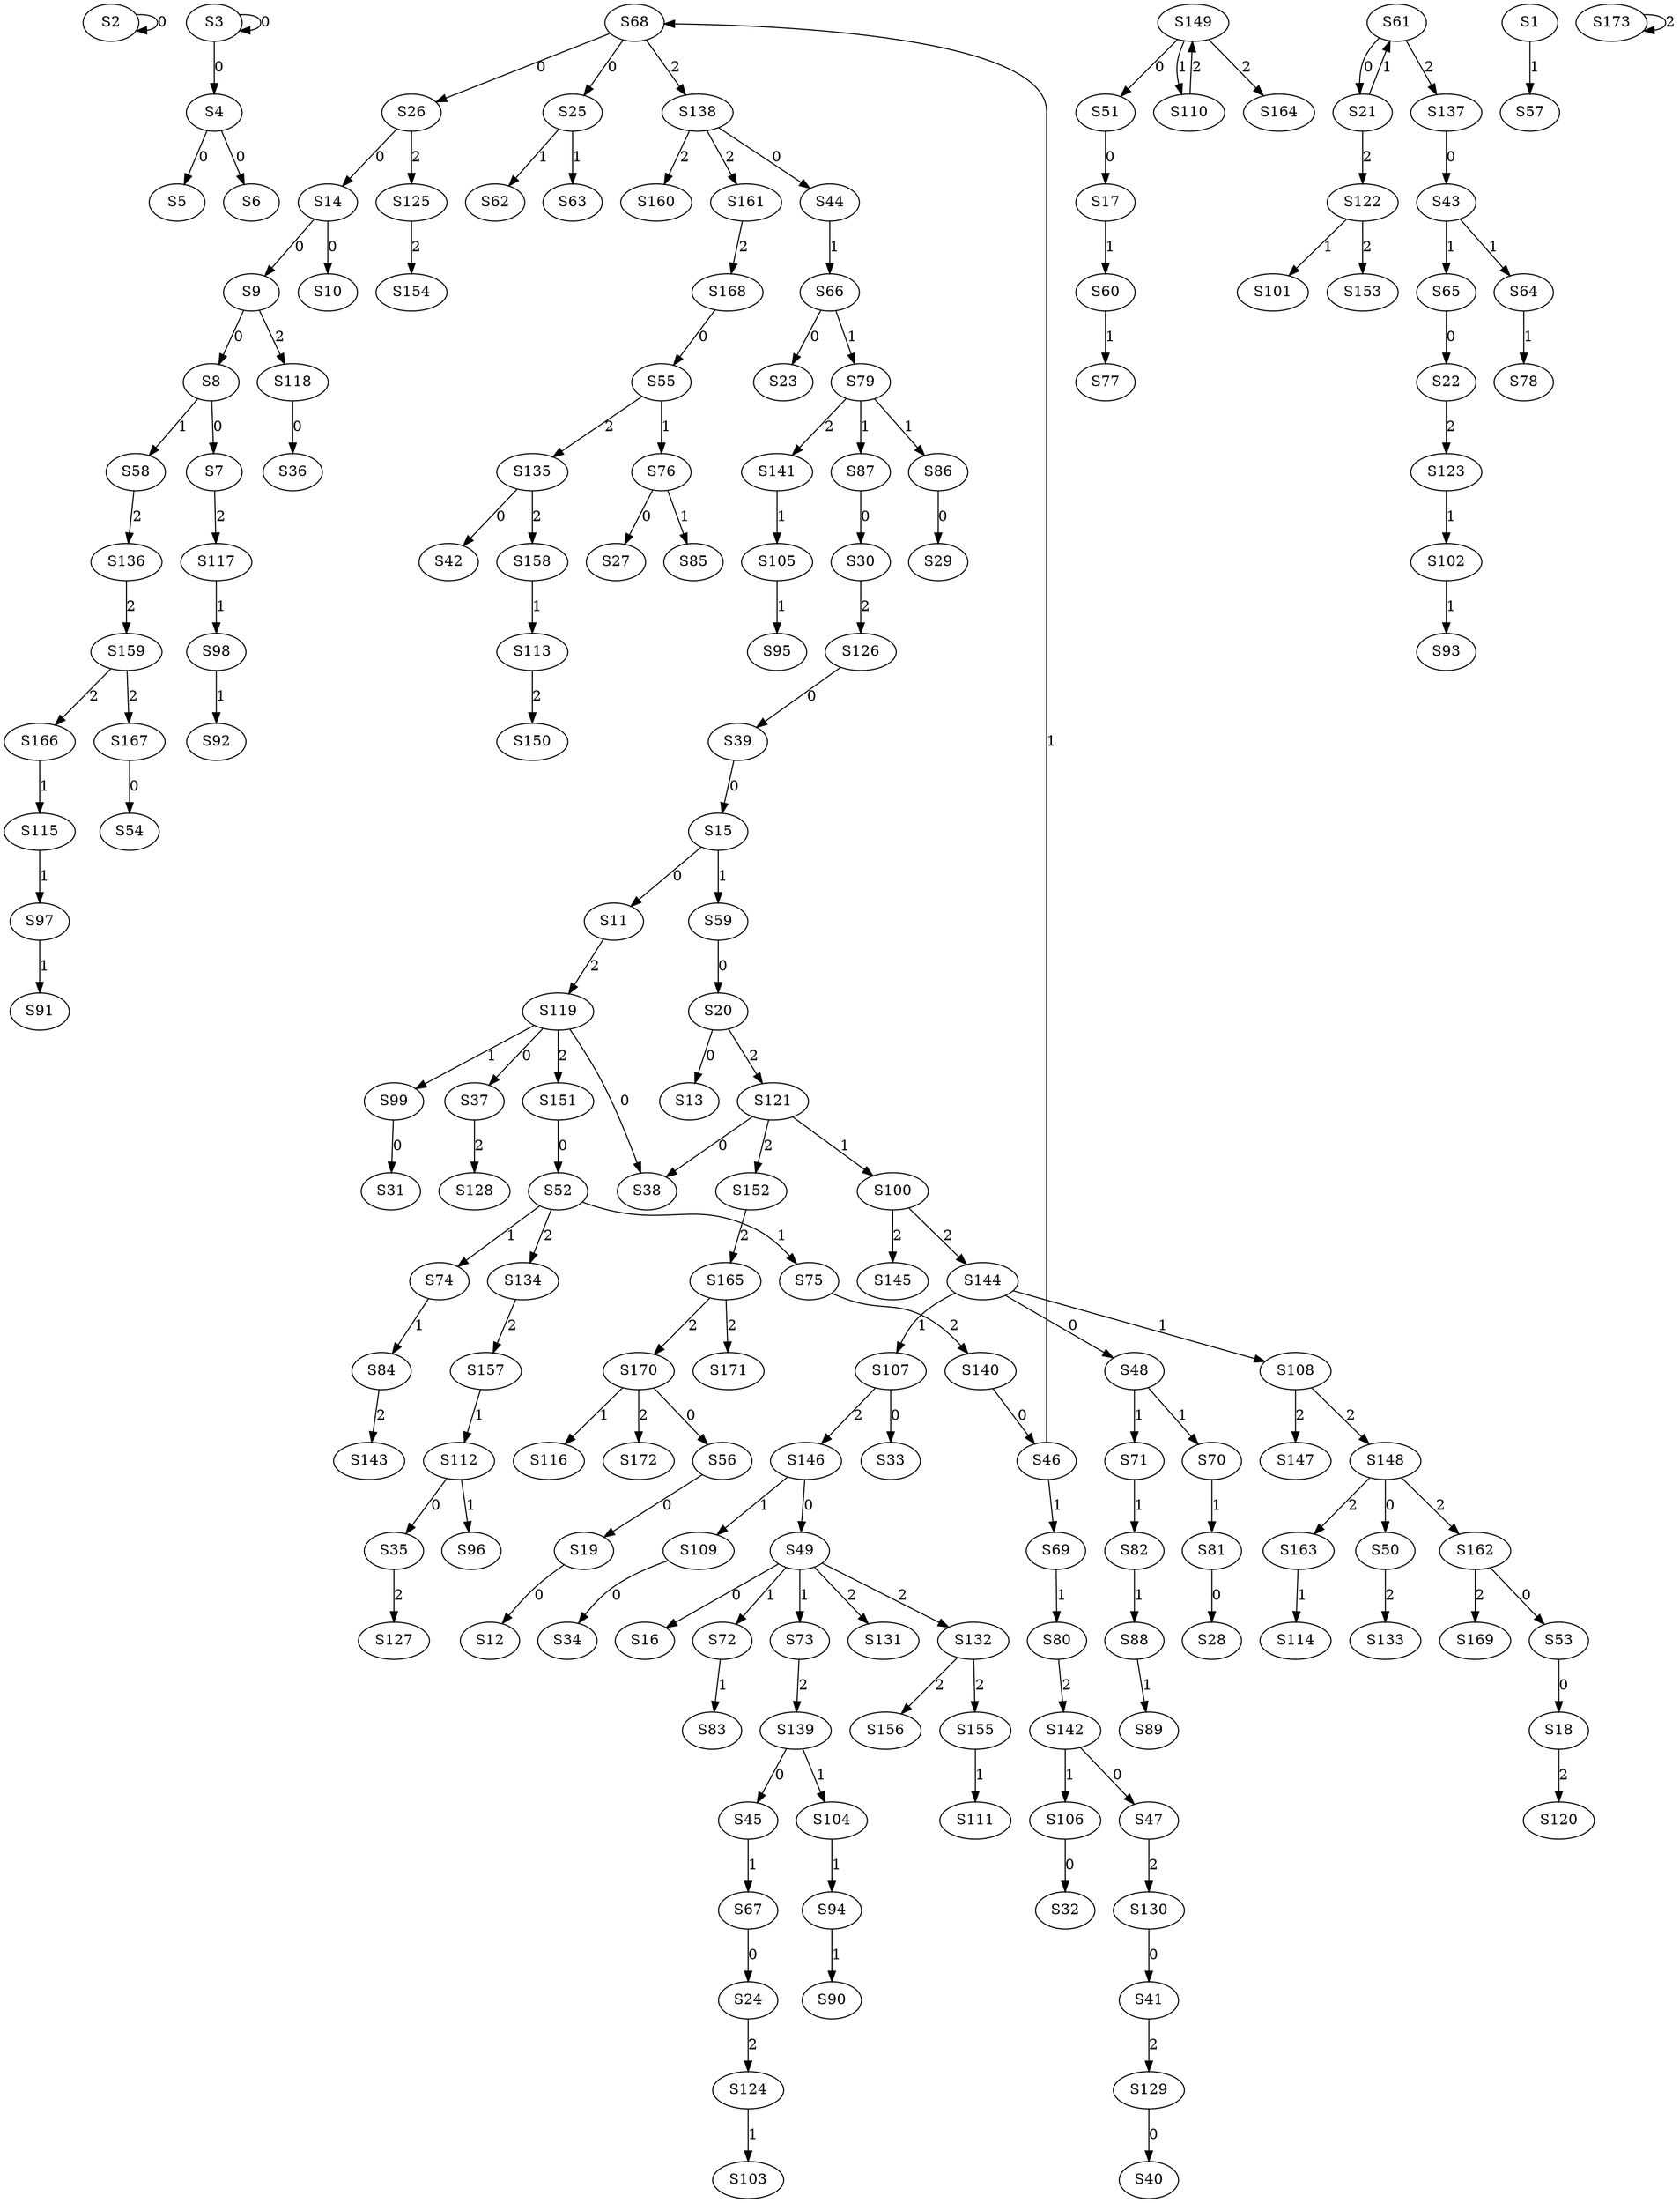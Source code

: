 strict digraph {
	S2 -> S2 [ label = 0 ];
	S3 -> S3 [ label = 0 ];
	S3 -> S4 [ label = 0 ];
	S4 -> S5 [ label = 0 ];
	S4 -> S6 [ label = 0 ];
	S8 -> S7 [ label = 0 ];
	S9 -> S8 [ label = 0 ];
	S14 -> S9 [ label = 0 ];
	S14 -> S10 [ label = 0 ];
	S15 -> S11 [ label = 0 ];
	S19 -> S12 [ label = 0 ];
	S20 -> S13 [ label = 0 ];
	S26 -> S14 [ label = 0 ];
	S39 -> S15 [ label = 0 ];
	S49 -> S16 [ label = 0 ];
	S51 -> S17 [ label = 0 ];
	S53 -> S18 [ label = 0 ];
	S56 -> S19 [ label = 0 ];
	S59 -> S20 [ label = 0 ];
	S61 -> S21 [ label = 0 ];
	S65 -> S22 [ label = 0 ];
	S66 -> S23 [ label = 0 ];
	S67 -> S24 [ label = 0 ];
	S68 -> S25 [ label = 0 ];
	S68 -> S26 [ label = 0 ];
	S76 -> S27 [ label = 0 ];
	S81 -> S28 [ label = 0 ];
	S86 -> S29 [ label = 0 ];
	S87 -> S30 [ label = 0 ];
	S99 -> S31 [ label = 0 ];
	S106 -> S32 [ label = 0 ];
	S107 -> S33 [ label = 0 ];
	S109 -> S34 [ label = 0 ];
	S112 -> S35 [ label = 0 ];
	S118 -> S36 [ label = 0 ];
	S119 -> S37 [ label = 0 ];
	S119 -> S38 [ label = 0 ];
	S126 -> S39 [ label = 0 ];
	S129 -> S40 [ label = 0 ];
	S130 -> S41 [ label = 0 ];
	S135 -> S42 [ label = 0 ];
	S137 -> S43 [ label = 0 ];
	S138 -> S44 [ label = 0 ];
	S139 -> S45 [ label = 0 ];
	S140 -> S46 [ label = 0 ];
	S142 -> S47 [ label = 0 ];
	S144 -> S48 [ label = 0 ];
	S146 -> S49 [ label = 0 ];
	S148 -> S50 [ label = 0 ];
	S149 -> S51 [ label = 0 ];
	S151 -> S52 [ label = 0 ];
	S162 -> S53 [ label = 0 ];
	S167 -> S54 [ label = 0 ];
	S168 -> S55 [ label = 0 ];
	S170 -> S56 [ label = 0 ];
	S1 -> S57 [ label = 1 ];
	S8 -> S58 [ label = 1 ];
	S15 -> S59 [ label = 1 ];
	S17 -> S60 [ label = 1 ];
	S21 -> S61 [ label = 1 ];
	S25 -> S62 [ label = 1 ];
	S25 -> S63 [ label = 1 ];
	S43 -> S64 [ label = 1 ];
	S43 -> S65 [ label = 1 ];
	S44 -> S66 [ label = 1 ];
	S45 -> S67 [ label = 1 ];
	S46 -> S68 [ label = 1 ];
	S46 -> S69 [ label = 1 ];
	S48 -> S70 [ label = 1 ];
	S48 -> S71 [ label = 1 ];
	S49 -> S72 [ label = 1 ];
	S49 -> S73 [ label = 1 ];
	S52 -> S74 [ label = 1 ];
	S52 -> S75 [ label = 1 ];
	S55 -> S76 [ label = 1 ];
	S60 -> S77 [ label = 1 ];
	S64 -> S78 [ label = 1 ];
	S66 -> S79 [ label = 1 ];
	S69 -> S80 [ label = 1 ];
	S70 -> S81 [ label = 1 ];
	S71 -> S82 [ label = 1 ];
	S72 -> S83 [ label = 1 ];
	S74 -> S84 [ label = 1 ];
	S76 -> S85 [ label = 1 ];
	S79 -> S86 [ label = 1 ];
	S79 -> S87 [ label = 1 ];
	S82 -> S88 [ label = 1 ];
	S88 -> S89 [ label = 1 ];
	S94 -> S90 [ label = 1 ];
	S97 -> S91 [ label = 1 ];
	S98 -> S92 [ label = 1 ];
	S102 -> S93 [ label = 1 ];
	S104 -> S94 [ label = 1 ];
	S105 -> S95 [ label = 1 ];
	S112 -> S96 [ label = 1 ];
	S115 -> S97 [ label = 1 ];
	S117 -> S98 [ label = 1 ];
	S119 -> S99 [ label = 1 ];
	S121 -> S100 [ label = 1 ];
	S122 -> S101 [ label = 1 ];
	S123 -> S102 [ label = 1 ];
	S124 -> S103 [ label = 1 ];
	S139 -> S104 [ label = 1 ];
	S141 -> S105 [ label = 1 ];
	S142 -> S106 [ label = 1 ];
	S144 -> S107 [ label = 1 ];
	S144 -> S108 [ label = 1 ];
	S146 -> S109 [ label = 1 ];
	S149 -> S110 [ label = 1 ];
	S155 -> S111 [ label = 1 ];
	S157 -> S112 [ label = 1 ];
	S158 -> S113 [ label = 1 ];
	S163 -> S114 [ label = 1 ];
	S166 -> S115 [ label = 1 ];
	S170 -> S116 [ label = 1 ];
	S7 -> S117 [ label = 2 ];
	S9 -> S118 [ label = 2 ];
	S11 -> S119 [ label = 2 ];
	S18 -> S120 [ label = 2 ];
	S20 -> S121 [ label = 2 ];
	S21 -> S122 [ label = 2 ];
	S22 -> S123 [ label = 2 ];
	S24 -> S124 [ label = 2 ];
	S26 -> S125 [ label = 2 ];
	S30 -> S126 [ label = 2 ];
	S35 -> S127 [ label = 2 ];
	S37 -> S128 [ label = 2 ];
	S41 -> S129 [ label = 2 ];
	S47 -> S130 [ label = 2 ];
	S49 -> S131 [ label = 2 ];
	S49 -> S132 [ label = 2 ];
	S50 -> S133 [ label = 2 ];
	S52 -> S134 [ label = 2 ];
	S55 -> S135 [ label = 2 ];
	S58 -> S136 [ label = 2 ];
	S61 -> S137 [ label = 2 ];
	S68 -> S138 [ label = 2 ];
	S73 -> S139 [ label = 2 ];
	S75 -> S140 [ label = 2 ];
	S79 -> S141 [ label = 2 ];
	S80 -> S142 [ label = 2 ];
	S84 -> S143 [ label = 2 ];
	S100 -> S144 [ label = 2 ];
	S100 -> S145 [ label = 2 ];
	S107 -> S146 [ label = 2 ];
	S108 -> S147 [ label = 2 ];
	S108 -> S148 [ label = 2 ];
	S110 -> S149 [ label = 2 ];
	S113 -> S150 [ label = 2 ];
	S119 -> S151 [ label = 2 ];
	S121 -> S152 [ label = 2 ];
	S122 -> S153 [ label = 2 ];
	S125 -> S154 [ label = 2 ];
	S132 -> S155 [ label = 2 ];
	S132 -> S156 [ label = 2 ];
	S134 -> S157 [ label = 2 ];
	S135 -> S158 [ label = 2 ];
	S136 -> S159 [ label = 2 ];
	S138 -> S160 [ label = 2 ];
	S138 -> S161 [ label = 2 ];
	S148 -> S162 [ label = 2 ];
	S148 -> S163 [ label = 2 ];
	S149 -> S164 [ label = 2 ];
	S152 -> S165 [ label = 2 ];
	S159 -> S166 [ label = 2 ];
	S159 -> S167 [ label = 2 ];
	S161 -> S168 [ label = 2 ];
	S162 -> S169 [ label = 2 ];
	S165 -> S170 [ label = 2 ];
	S165 -> S171 [ label = 2 ];
	S170 -> S172 [ label = 2 ];
	S173 -> S173 [ label = 2 ];
	S121 -> S38 [ label = 0 ];
}
